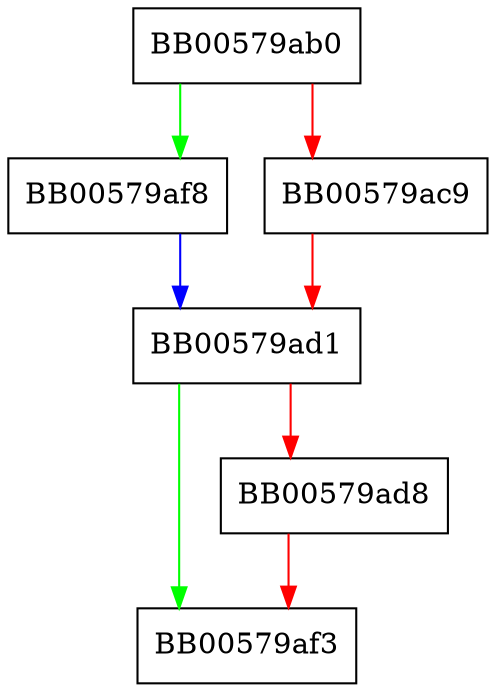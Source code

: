 digraph dh_param_decode {
  node [shape="box"];
  graph [splines=ortho];
  BB00579ab0 -> BB00579af8 [color="green"];
  BB00579ab0 -> BB00579ac9 [color="red"];
  BB00579ac9 -> BB00579ad1 [color="red"];
  BB00579ad1 -> BB00579af3 [color="green"];
  BB00579ad1 -> BB00579ad8 [color="red"];
  BB00579ad8 -> BB00579af3 [color="red"];
  BB00579af8 -> BB00579ad1 [color="blue"];
}